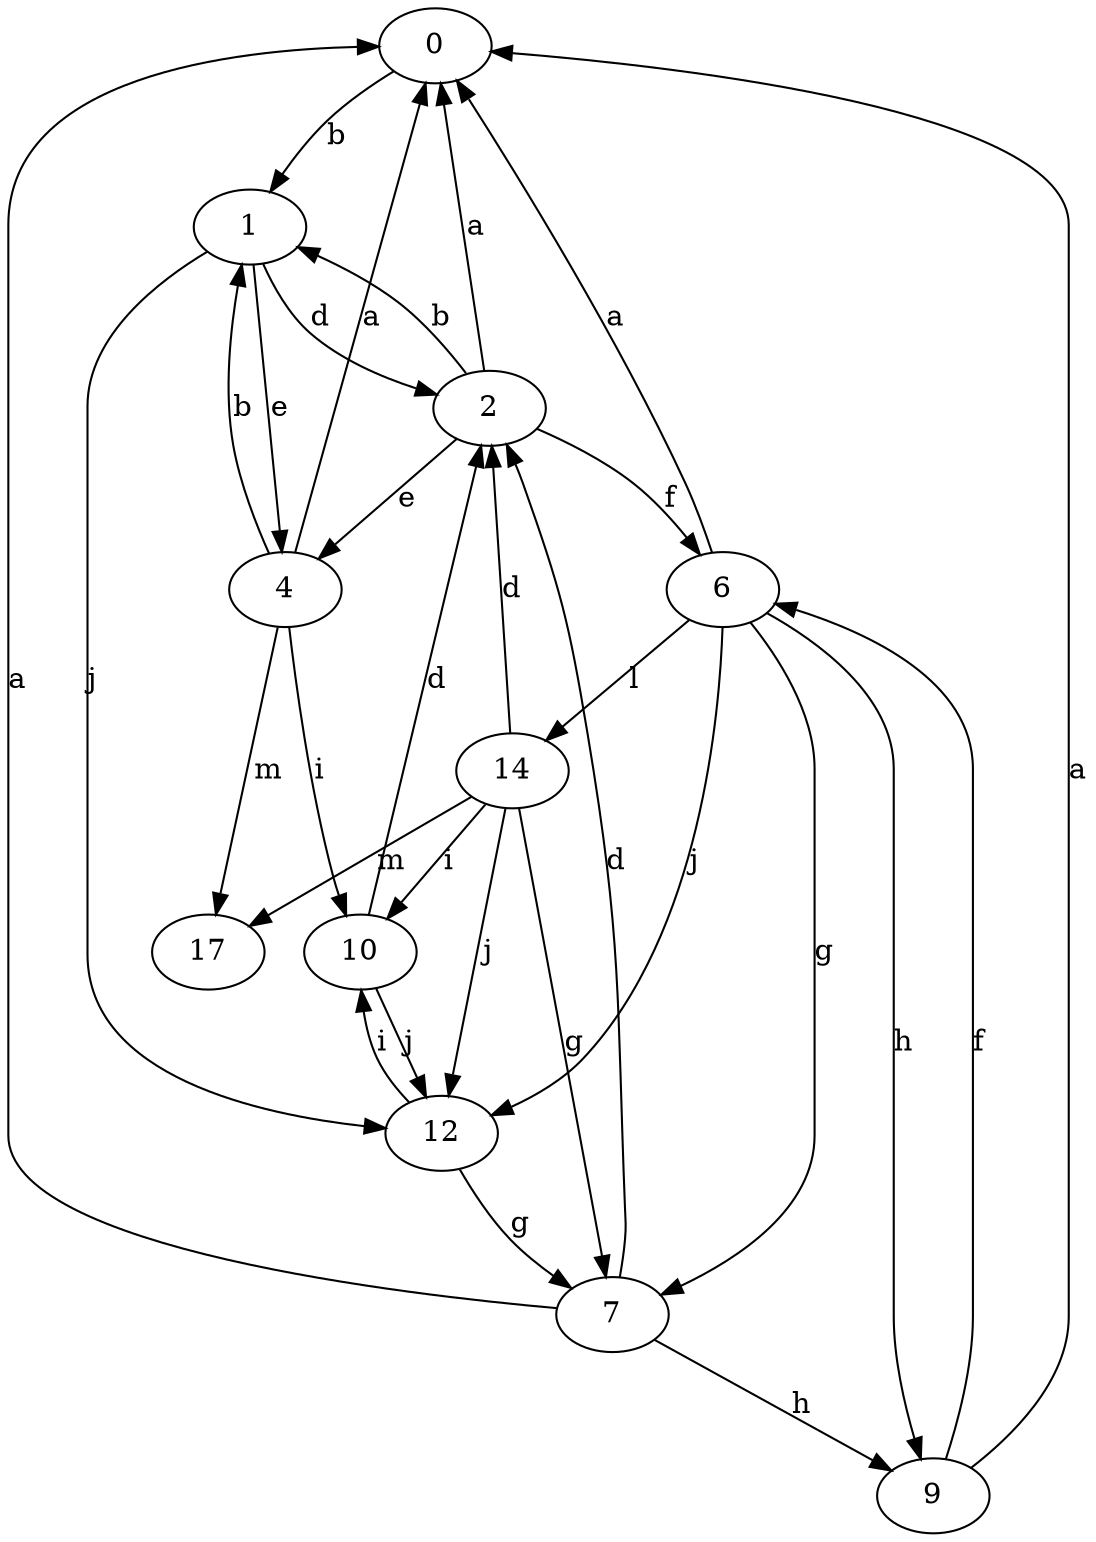 strict digraph  {
0;
1;
2;
4;
6;
7;
9;
10;
12;
14;
17;
0 -> 1  [label=b];
1 -> 2  [label=d];
1 -> 4  [label=e];
1 -> 12  [label=j];
2 -> 0  [label=a];
2 -> 1  [label=b];
2 -> 4  [label=e];
2 -> 6  [label=f];
4 -> 0  [label=a];
4 -> 1  [label=b];
4 -> 10  [label=i];
4 -> 17  [label=m];
6 -> 0  [label=a];
6 -> 7  [label=g];
6 -> 9  [label=h];
6 -> 12  [label=j];
6 -> 14  [label=l];
7 -> 0  [label=a];
7 -> 2  [label=d];
7 -> 9  [label=h];
9 -> 0  [label=a];
9 -> 6  [label=f];
10 -> 2  [label=d];
10 -> 12  [label=j];
12 -> 7  [label=g];
12 -> 10  [label=i];
14 -> 2  [label=d];
14 -> 7  [label=g];
14 -> 10  [label=i];
14 -> 12  [label=j];
14 -> 17  [label=m];
}
